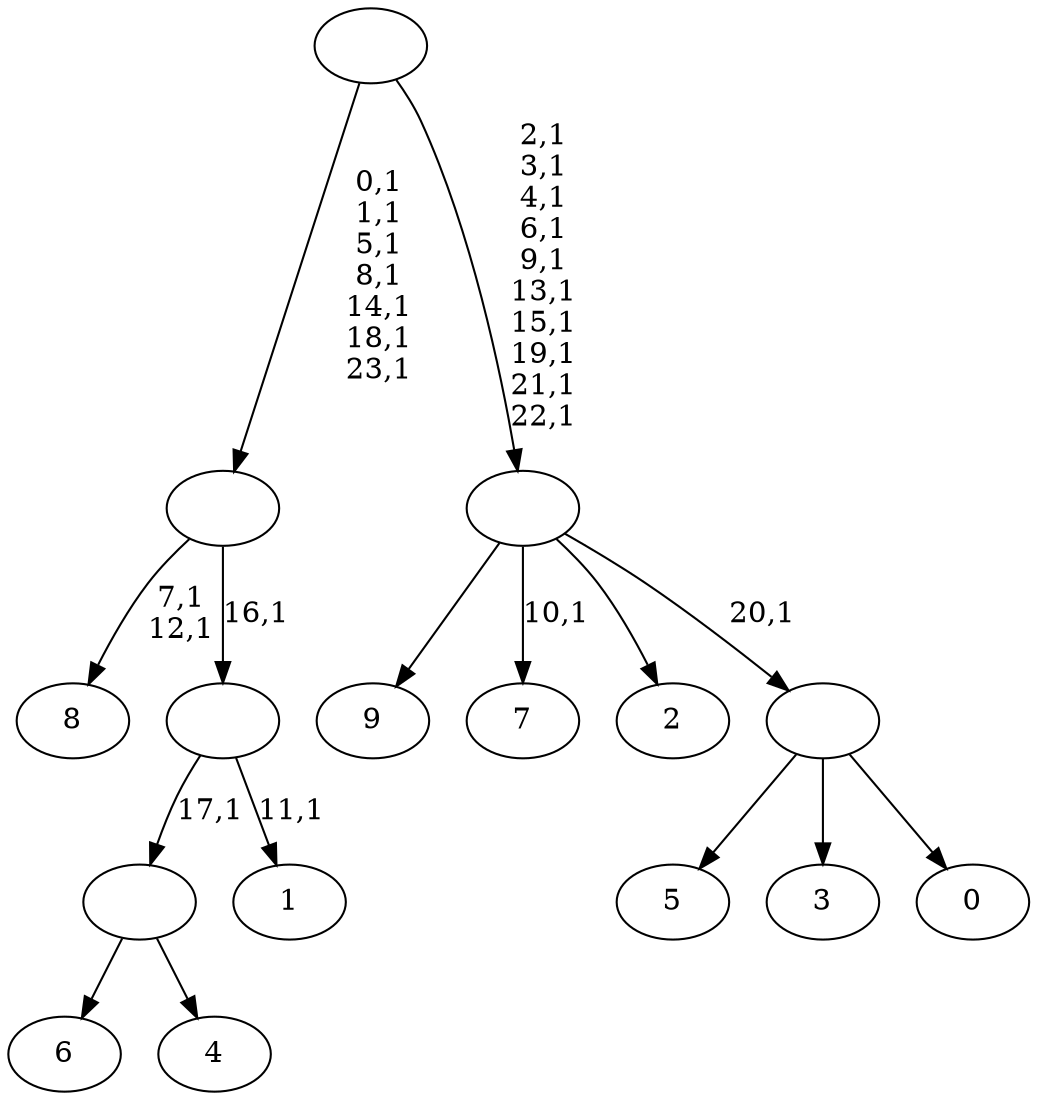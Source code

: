 digraph T {
	34 [label="9"]
	33 [label="8"]
	30 [label="7"]
	28 [label="6"]
	27 [label="5"]
	26 [label="4"]
	25 [label=""]
	24 [label="3"]
	23 [label="2"]
	22 [label="1"]
	20 [label=""]
	19 [label=""]
	12 [label="0"]
	11 [label=""]
	10 [label=""]
	0 [label=""]
	25 -> 28 [label=""]
	25 -> 26 [label=""]
	20 -> 22 [label="11,1"]
	20 -> 25 [label="17,1"]
	19 -> 33 [label="7,1\n12,1"]
	19 -> 20 [label="16,1"]
	11 -> 27 [label=""]
	11 -> 24 [label=""]
	11 -> 12 [label=""]
	10 -> 30 [label="10,1"]
	10 -> 34 [label=""]
	10 -> 23 [label=""]
	10 -> 11 [label="20,1"]
	0 -> 10 [label="2,1\n3,1\n4,1\n6,1\n9,1\n13,1\n15,1\n19,1\n21,1\n22,1"]
	0 -> 19 [label="0,1\n1,1\n5,1\n8,1\n14,1\n18,1\n23,1"]
}
